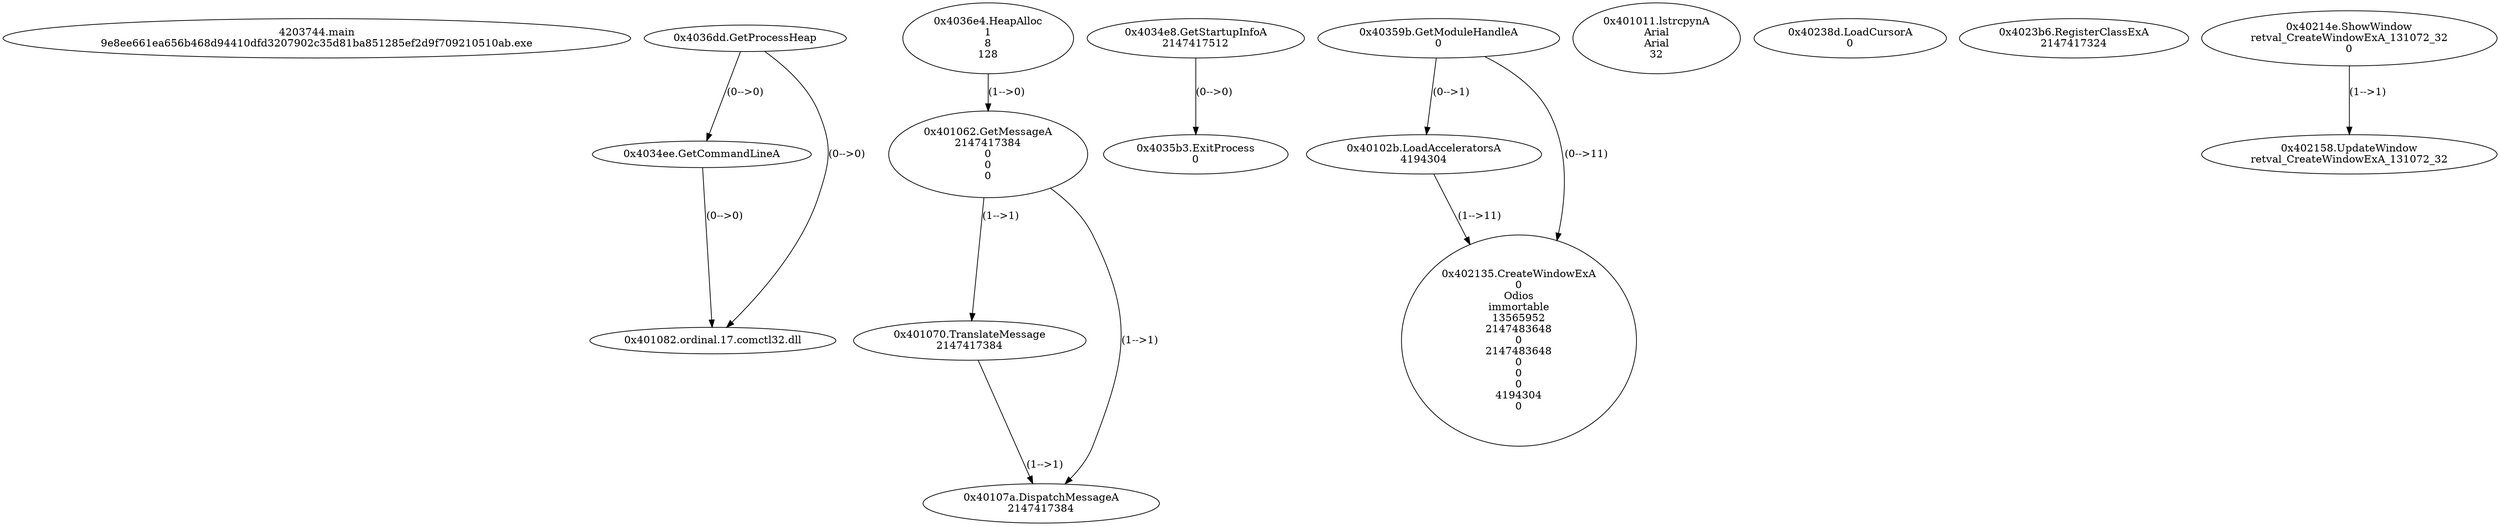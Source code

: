// Global SCDG with merge call
digraph {
	0 [label="4203744.main
9e8ee661ea656b468d94410dfd3207902c35d81ba851285ef2d9f709210510ab.exe"]
	1 [label="0x4036dd.GetProcessHeap
"]
	2 [label="0x4036e4.HeapAlloc
1
8
128"]
	3 [label="0x4034e8.GetStartupInfoA
2147417512"]
	4 [label="0x4034ee.GetCommandLineA
"]
	1 -> 4 [label="(0-->0)"]
	5 [label="0x40359b.GetModuleHandleA
0"]
	6 [label="0x401011.lstrcpynA
Arial
Arial
32"]
	7 [label="0x40102b.LoadAcceleratorsA
4194304
"]
	5 -> 7 [label="(0-->1)"]
	8 [label="0x40238d.LoadCursorA
0
"]
	9 [label="0x4023b6.RegisterClassExA
2147417324"]
	10 [label="0x402135.CreateWindowExA
0
Odios
immortable
13565952
2147483648
0
2147483648
0
0
0
4194304
0"]
	5 -> 10 [label="(0-->11)"]
	7 -> 10 [label="(1-->11)"]
	11 [label="0x4035b3.ExitProcess
0"]
	3 -> 11 [label="(0-->0)"]
	12 [label="0x40214e.ShowWindow
retval_CreateWindowExA_131072_32
0"]
	13 [label="0x402158.UpdateWindow
retval_CreateWindowExA_131072_32"]
	12 -> 13 [label="(1-->1)"]
	14 [label="0x401062.GetMessageA
2147417384
0
0
0"]
	2 -> 14 [label="(1-->0)"]
	15 [label="0x401070.TranslateMessage
2147417384"]
	14 -> 15 [label="(1-->1)"]
	16 [label="0x40107a.DispatchMessageA
2147417384"]
	14 -> 16 [label="(1-->1)"]
	15 -> 16 [label="(1-->1)"]
	17 [label="0x401082.ordinal.17.comctl32.dll
"]
	1 -> 17 [label="(0-->0)"]
	4 -> 17 [label="(0-->0)"]
}
